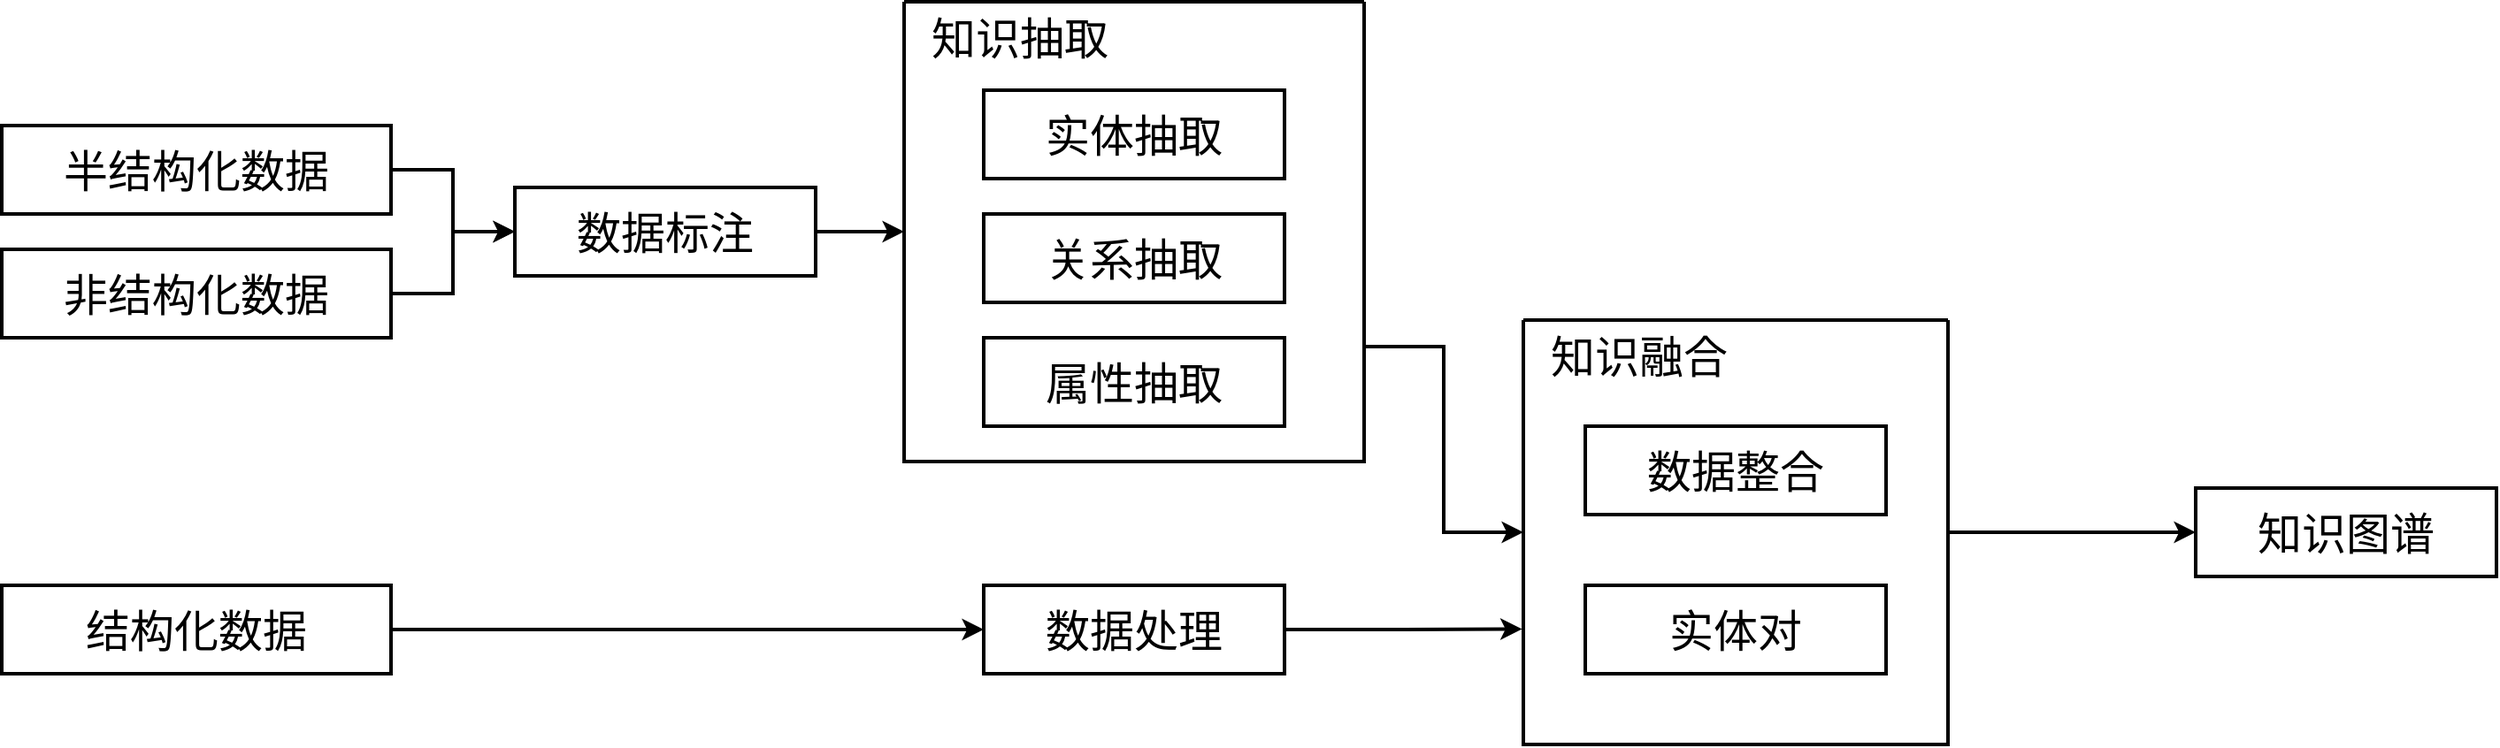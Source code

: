 <mxfile version="21.3.5" type="github">
  <diagram name="第 1 页" id="FBELEBKbMjWVdmZJGZkb">
    <mxGraphModel dx="1580" dy="2170" grid="1" gridSize="10" guides="1" tooltips="1" connect="1" arrows="1" fold="1" page="1" pageScale="1" pageWidth="1654" pageHeight="1169" math="0" shadow="0">
      <root>
        <mxCell id="0" />
        <mxCell id="1" parent="0" />
        <mxCell id="Yd-Ca19W7toAiOon0XXU-24" style="edgeStyle=orthogonalEdgeStyle;rounded=0;orthogonalLoop=1;jettySize=auto;html=1;exitX=1;exitY=0.5;exitDx=0;exitDy=0;entryX=0;entryY=0.5;entryDx=0;entryDy=0;strokeWidth=2;" edge="1" parent="1" source="Yd-Ca19W7toAiOon0XXU-1" target="Yd-Ca19W7toAiOon0XXU-14">
          <mxGeometry relative="1" as="geometry" />
        </mxCell>
        <mxCell id="Yd-Ca19W7toAiOon0XXU-1" value="&lt;font style=&quot;font-size: 25px;&quot;&gt;半结构化数据&lt;/font&gt;" style="rounded=0;whiteSpace=wrap;html=1;strokeWidth=2;" vertex="1" parent="1">
          <mxGeometry x="40" y="210" width="220" height="50" as="geometry" />
        </mxCell>
        <mxCell id="Yd-Ca19W7toAiOon0XXU-26" style="edgeStyle=orthogonalEdgeStyle;rounded=0;orthogonalLoop=1;jettySize=auto;html=1;exitX=1;exitY=0.5;exitDx=0;exitDy=0;entryX=0;entryY=0.5;entryDx=0;entryDy=0;strokeWidth=2;" edge="1" parent="1" source="Yd-Ca19W7toAiOon0XXU-2" target="Yd-Ca19W7toAiOon0XXU-14">
          <mxGeometry relative="1" as="geometry" />
        </mxCell>
        <mxCell id="Yd-Ca19W7toAiOon0XXU-2" value="&lt;font style=&quot;font-size: 25px;&quot;&gt;非结构化数据&lt;/font&gt;" style="rounded=0;whiteSpace=wrap;html=1;strokeWidth=2;" vertex="1" parent="1">
          <mxGeometry x="40" y="280" width="220" height="50" as="geometry" />
        </mxCell>
        <mxCell id="Yd-Ca19W7toAiOon0XXU-3" value="&lt;font style=&quot;font-size: 25px;&quot;&gt;实体抽取&lt;/font&gt;" style="rounded=0;whiteSpace=wrap;html=1;strokeWidth=2;" vertex="1" parent="1">
          <mxGeometry x="595" y="190" width="170" height="50" as="geometry" />
        </mxCell>
        <mxCell id="Yd-Ca19W7toAiOon0XXU-4" value="&lt;font style=&quot;font-size: 25px;&quot;&gt;关系抽取&lt;/font&gt;" style="rounded=0;whiteSpace=wrap;html=1;strokeWidth=2;" vertex="1" parent="1">
          <mxGeometry x="595" y="260" width="170" height="50" as="geometry" />
        </mxCell>
        <mxCell id="Yd-Ca19W7toAiOon0XXU-5" value="&lt;font style=&quot;font-size: 25px;&quot;&gt;属性抽取&lt;/font&gt;" style="rounded=0;whiteSpace=wrap;html=1;strokeWidth=2;" vertex="1" parent="1">
          <mxGeometry x="595" y="330" width="170" height="50" as="geometry" />
        </mxCell>
        <mxCell id="Yd-Ca19W7toAiOon0XXU-40" style="edgeStyle=orthogonalEdgeStyle;rounded=0;orthogonalLoop=1;jettySize=auto;html=1;exitX=1;exitY=0.5;exitDx=0;exitDy=0;strokeWidth=2;" edge="1" parent="1" source="Yd-Ca19W7toAiOon0XXU-8" target="Yd-Ca19W7toAiOon0XXU-39">
          <mxGeometry relative="1" as="geometry" />
        </mxCell>
        <mxCell id="Yd-Ca19W7toAiOon0XXU-8" value="&lt;font style=&quot;font-size: 25px;&quot;&gt;结构化数据&lt;/font&gt;" style="rounded=0;whiteSpace=wrap;html=1;strokeWidth=2;" vertex="1" parent="1">
          <mxGeometry x="40" y="470" width="220" height="50" as="geometry" />
        </mxCell>
        <mxCell id="Yd-Ca19W7toAiOon0XXU-27" style="edgeStyle=orthogonalEdgeStyle;rounded=0;orthogonalLoop=1;jettySize=auto;html=1;exitX=1;exitY=0.5;exitDx=0;exitDy=0;entryX=0;entryY=0.5;entryDx=0;entryDy=0;strokeWidth=2;" edge="1" parent="1" source="Yd-Ca19W7toAiOon0XXU-14" target="Yd-Ca19W7toAiOon0XXU-18">
          <mxGeometry relative="1" as="geometry" />
        </mxCell>
        <mxCell id="Yd-Ca19W7toAiOon0XXU-14" value="&lt;font style=&quot;font-size: 25px;&quot;&gt;数据标注&lt;/font&gt;" style="rounded=0;whiteSpace=wrap;html=1;strokeWidth=2;" vertex="1" parent="1">
          <mxGeometry x="330" y="245" width="170" height="50" as="geometry" />
        </mxCell>
        <mxCell id="Yd-Ca19W7toAiOon0XXU-15" value="&lt;font style=&quot;font-size: 25px;&quot;&gt;数据整合&lt;/font&gt;" style="rounded=0;whiteSpace=wrap;html=1;strokeWidth=2;" vertex="1" parent="1">
          <mxGeometry x="935" y="380" width="170" height="50" as="geometry" />
        </mxCell>
        <mxCell id="Yd-Ca19W7toAiOon0XXU-16" value="&lt;font style=&quot;font-size: 25px;&quot;&gt;实体对&lt;/font&gt;" style="rounded=0;whiteSpace=wrap;html=1;strokeWidth=2;" vertex="1" parent="1">
          <mxGeometry x="935" y="470" width="170" height="50" as="geometry" />
        </mxCell>
        <mxCell id="Yd-Ca19W7toAiOon0XXU-29" style="edgeStyle=orthogonalEdgeStyle;rounded=0;orthogonalLoop=1;jettySize=auto;html=1;exitX=1;exitY=0.75;exitDx=0;exitDy=0;entryX=0;entryY=0.5;entryDx=0;entryDy=0;strokeWidth=2;" edge="1" parent="1" source="Yd-Ca19W7toAiOon0XXU-18" target="Yd-Ca19W7toAiOon0XXU-20">
          <mxGeometry relative="1" as="geometry" />
        </mxCell>
        <mxCell id="Yd-Ca19W7toAiOon0XXU-18" value="" style="swimlane;startSize=0;strokeWidth=2;" vertex="1" parent="1">
          <mxGeometry x="550" y="140" width="260" height="260" as="geometry">
            <mxRectangle x="400" y="120" width="50" height="40" as="alternateBounds" />
          </mxGeometry>
        </mxCell>
        <mxCell id="Yd-Ca19W7toAiOon0XXU-19" value="&lt;font style=&quot;font-size: 25px;&quot;&gt;知识抽取&lt;/font&gt;" style="text;html=1;align=center;verticalAlign=middle;resizable=0;points=[];autosize=1;strokeColor=none;fillColor=none;" vertex="1" parent="Yd-Ca19W7toAiOon0XXU-18">
          <mxGeometry x="5" width="120" height="40" as="geometry" />
        </mxCell>
        <mxCell id="Yd-Ca19W7toAiOon0XXU-38" style="edgeStyle=orthogonalEdgeStyle;rounded=0;orthogonalLoop=1;jettySize=auto;html=1;exitX=1;exitY=0.5;exitDx=0;exitDy=0;entryX=0;entryY=0.5;entryDx=0;entryDy=0;strokeWidth=2;" edge="1" parent="1" source="Yd-Ca19W7toAiOon0XXU-20" target="Yd-Ca19W7toAiOon0XXU-37">
          <mxGeometry relative="1" as="geometry" />
        </mxCell>
        <mxCell id="Yd-Ca19W7toAiOon0XXU-20" value="" style="swimlane;startSize=0;strokeWidth=2;" vertex="1" parent="1">
          <mxGeometry x="900" y="320" width="240" height="240" as="geometry">
            <mxRectangle x="400" y="120" width="50" height="40" as="alternateBounds" />
          </mxGeometry>
        </mxCell>
        <mxCell id="Yd-Ca19W7toAiOon0XXU-21" value="&lt;font style=&quot;font-size: 25px;&quot;&gt;知识融合&lt;/font&gt;" style="text;html=1;align=center;verticalAlign=middle;resizable=0;points=[];autosize=1;strokeColor=none;fillColor=none;" vertex="1" parent="Yd-Ca19W7toAiOon0XXU-20">
          <mxGeometry x="5" width="120" height="40" as="geometry" />
        </mxCell>
        <mxCell id="Yd-Ca19W7toAiOon0XXU-37" value="&lt;font style=&quot;font-size: 25px;&quot;&gt;知识图谱&lt;/font&gt;" style="rounded=0;whiteSpace=wrap;html=1;strokeWidth=2;" vertex="1" parent="1">
          <mxGeometry x="1280" y="415" width="170" height="50" as="geometry" />
        </mxCell>
        <mxCell id="Yd-Ca19W7toAiOon0XXU-44" style="edgeStyle=orthogonalEdgeStyle;rounded=0;orthogonalLoop=1;jettySize=auto;html=1;exitX=1;exitY=0.5;exitDx=0;exitDy=0;entryX=-0.003;entryY=0.728;entryDx=0;entryDy=0;entryPerimeter=0;strokeWidth=2;" edge="1" parent="1" source="Yd-Ca19W7toAiOon0XXU-39" target="Yd-Ca19W7toAiOon0XXU-20">
          <mxGeometry relative="1" as="geometry" />
        </mxCell>
        <mxCell id="Yd-Ca19W7toAiOon0XXU-39" value="&lt;span style=&quot;font-size: 25px;&quot;&gt;数据处理&lt;/span&gt;" style="rounded=0;whiteSpace=wrap;html=1;strokeWidth=2;" vertex="1" parent="1">
          <mxGeometry x="595" y="470" width="170" height="50" as="geometry" />
        </mxCell>
      </root>
    </mxGraphModel>
  </diagram>
</mxfile>
